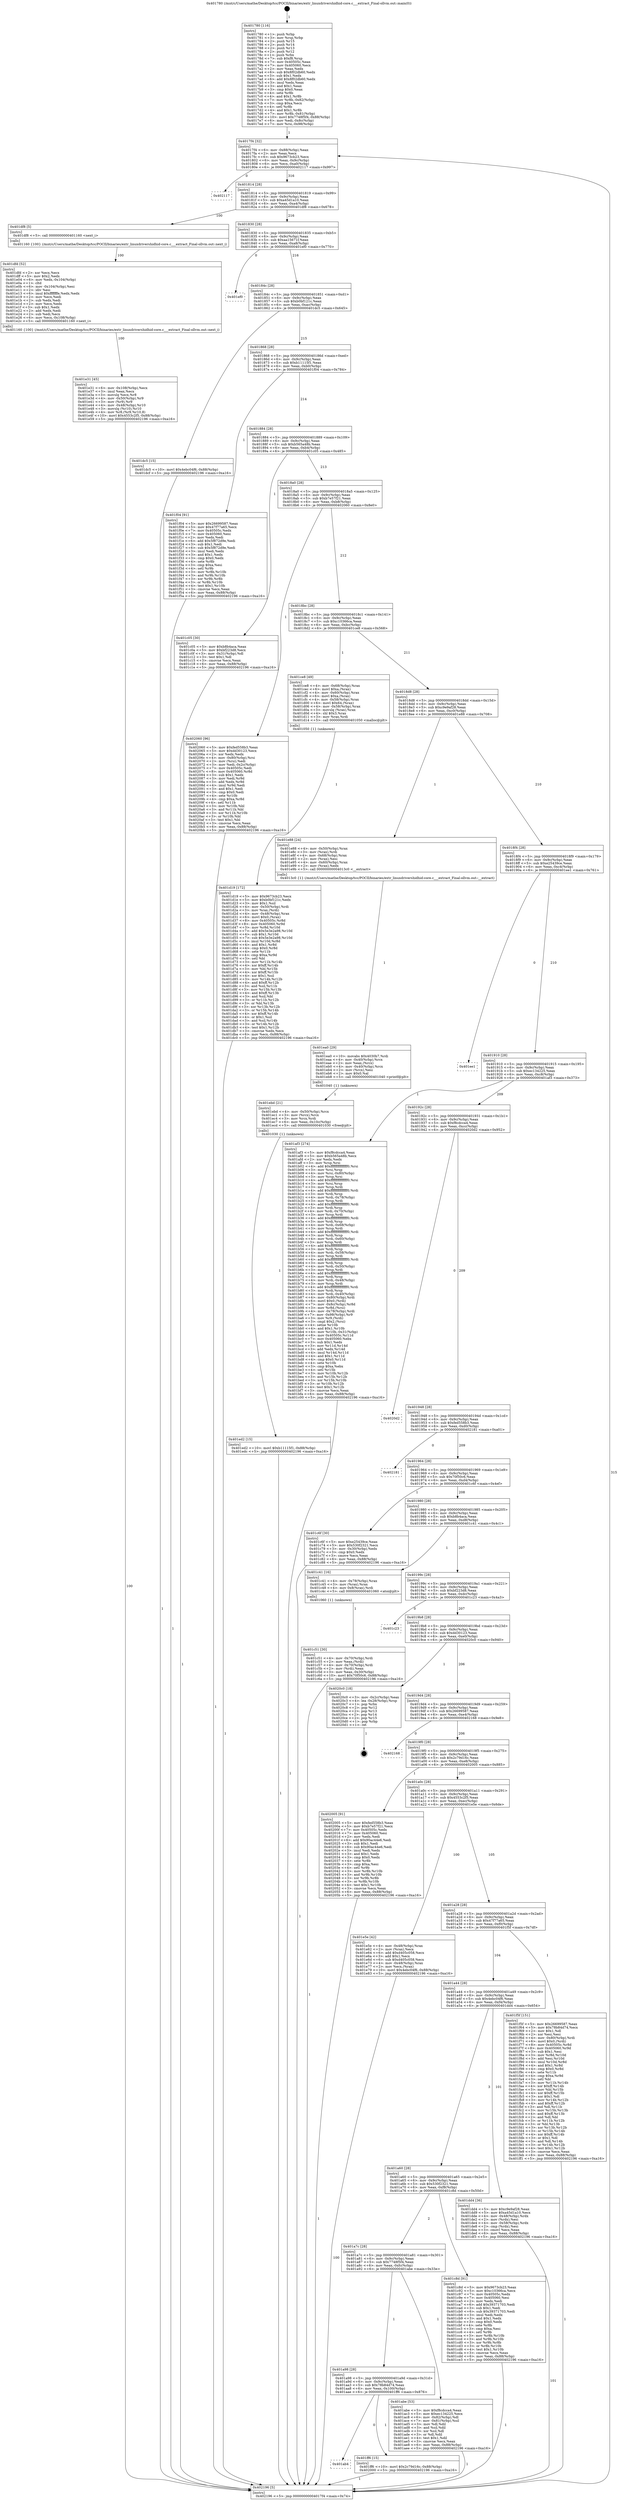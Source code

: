 digraph "0x401780" {
  label = "0x401780 (/mnt/c/Users/mathe/Desktop/tcc/POCII/binaries/extr_linuxdrivershidhid-core.c___extract_Final-ollvm.out::main(0))"
  labelloc = "t"
  node[shape=record]

  Entry [label="",width=0.3,height=0.3,shape=circle,fillcolor=black,style=filled]
  "0x4017f4" [label="{
     0x4017f4 [32]\l
     | [instrs]\l
     &nbsp;&nbsp;0x4017f4 \<+6\>: mov -0x88(%rbp),%eax\l
     &nbsp;&nbsp;0x4017fa \<+2\>: mov %eax,%ecx\l
     &nbsp;&nbsp;0x4017fc \<+6\>: sub $0x9673cb23,%ecx\l
     &nbsp;&nbsp;0x401802 \<+6\>: mov %eax,-0x9c(%rbp)\l
     &nbsp;&nbsp;0x401808 \<+6\>: mov %ecx,-0xa0(%rbp)\l
     &nbsp;&nbsp;0x40180e \<+6\>: je 0000000000402117 \<main+0x997\>\l
  }"]
  "0x402117" [label="{
     0x402117\l
  }", style=dashed]
  "0x401814" [label="{
     0x401814 [28]\l
     | [instrs]\l
     &nbsp;&nbsp;0x401814 \<+5\>: jmp 0000000000401819 \<main+0x99\>\l
     &nbsp;&nbsp;0x401819 \<+6\>: mov -0x9c(%rbp),%eax\l
     &nbsp;&nbsp;0x40181f \<+5\>: sub $0xa45d1a10,%eax\l
     &nbsp;&nbsp;0x401824 \<+6\>: mov %eax,-0xa4(%rbp)\l
     &nbsp;&nbsp;0x40182a \<+6\>: je 0000000000401df8 \<main+0x678\>\l
  }"]
  Exit [label="",width=0.3,height=0.3,shape=circle,fillcolor=black,style=filled,peripheries=2]
  "0x401df8" [label="{
     0x401df8 [5]\l
     | [instrs]\l
     &nbsp;&nbsp;0x401df8 \<+5\>: call 0000000000401160 \<next_i\>\l
     | [calls]\l
     &nbsp;&nbsp;0x401160 \{100\} (/mnt/c/Users/mathe/Desktop/tcc/POCII/binaries/extr_linuxdrivershidhid-core.c___extract_Final-ollvm.out::next_i)\l
  }"]
  "0x401830" [label="{
     0x401830 [28]\l
     | [instrs]\l
     &nbsp;&nbsp;0x401830 \<+5\>: jmp 0000000000401835 \<main+0xb5\>\l
     &nbsp;&nbsp;0x401835 \<+6\>: mov -0x9c(%rbp),%eax\l
     &nbsp;&nbsp;0x40183b \<+5\>: sub $0xaa15671f,%eax\l
     &nbsp;&nbsp;0x401840 \<+6\>: mov %eax,-0xa8(%rbp)\l
     &nbsp;&nbsp;0x401846 \<+6\>: je 0000000000401ef0 \<main+0x770\>\l
  }"]
  "0x401ab4" [label="{
     0x401ab4\l
  }", style=dashed]
  "0x401ef0" [label="{
     0x401ef0\l
  }", style=dashed]
  "0x40184c" [label="{
     0x40184c [28]\l
     | [instrs]\l
     &nbsp;&nbsp;0x40184c \<+5\>: jmp 0000000000401851 \<main+0xd1\>\l
     &nbsp;&nbsp;0x401851 \<+6\>: mov -0x9c(%rbp),%eax\l
     &nbsp;&nbsp;0x401857 \<+5\>: sub $0xb0bf121c,%eax\l
     &nbsp;&nbsp;0x40185c \<+6\>: mov %eax,-0xac(%rbp)\l
     &nbsp;&nbsp;0x401862 \<+6\>: je 0000000000401dc5 \<main+0x645\>\l
  }"]
  "0x401ff6" [label="{
     0x401ff6 [15]\l
     | [instrs]\l
     &nbsp;&nbsp;0x401ff6 \<+10\>: movl $0x2c79d16c,-0x88(%rbp)\l
     &nbsp;&nbsp;0x402000 \<+5\>: jmp 0000000000402196 \<main+0xa16\>\l
  }"]
  "0x401dc5" [label="{
     0x401dc5 [15]\l
     | [instrs]\l
     &nbsp;&nbsp;0x401dc5 \<+10\>: movl $0x4ebc04f6,-0x88(%rbp)\l
     &nbsp;&nbsp;0x401dcf \<+5\>: jmp 0000000000402196 \<main+0xa16\>\l
  }"]
  "0x401868" [label="{
     0x401868 [28]\l
     | [instrs]\l
     &nbsp;&nbsp;0x401868 \<+5\>: jmp 000000000040186d \<main+0xed\>\l
     &nbsp;&nbsp;0x40186d \<+6\>: mov -0x9c(%rbp),%eax\l
     &nbsp;&nbsp;0x401873 \<+5\>: sub $0xb11115f1,%eax\l
     &nbsp;&nbsp;0x401878 \<+6\>: mov %eax,-0xb0(%rbp)\l
     &nbsp;&nbsp;0x40187e \<+6\>: je 0000000000401f04 \<main+0x784\>\l
  }"]
  "0x401ed2" [label="{
     0x401ed2 [15]\l
     | [instrs]\l
     &nbsp;&nbsp;0x401ed2 \<+10\>: movl $0xb11115f1,-0x88(%rbp)\l
     &nbsp;&nbsp;0x401edc \<+5\>: jmp 0000000000402196 \<main+0xa16\>\l
  }"]
  "0x401f04" [label="{
     0x401f04 [91]\l
     | [instrs]\l
     &nbsp;&nbsp;0x401f04 \<+5\>: mov $0x26699587,%eax\l
     &nbsp;&nbsp;0x401f09 \<+5\>: mov $0x47f77a65,%ecx\l
     &nbsp;&nbsp;0x401f0e \<+7\>: mov 0x40505c,%edx\l
     &nbsp;&nbsp;0x401f15 \<+7\>: mov 0x405060,%esi\l
     &nbsp;&nbsp;0x401f1c \<+2\>: mov %edx,%edi\l
     &nbsp;&nbsp;0x401f1e \<+6\>: add $0x5f872d9e,%edi\l
     &nbsp;&nbsp;0x401f24 \<+3\>: sub $0x1,%edi\l
     &nbsp;&nbsp;0x401f27 \<+6\>: sub $0x5f872d9e,%edi\l
     &nbsp;&nbsp;0x401f2d \<+3\>: imul %edi,%edx\l
     &nbsp;&nbsp;0x401f30 \<+3\>: and $0x1,%edx\l
     &nbsp;&nbsp;0x401f33 \<+3\>: cmp $0x0,%edx\l
     &nbsp;&nbsp;0x401f36 \<+4\>: sete %r8b\l
     &nbsp;&nbsp;0x401f3a \<+3\>: cmp $0xa,%esi\l
     &nbsp;&nbsp;0x401f3d \<+4\>: setl %r9b\l
     &nbsp;&nbsp;0x401f41 \<+3\>: mov %r8b,%r10b\l
     &nbsp;&nbsp;0x401f44 \<+3\>: and %r9b,%r10b\l
     &nbsp;&nbsp;0x401f47 \<+3\>: xor %r9b,%r8b\l
     &nbsp;&nbsp;0x401f4a \<+3\>: or %r8b,%r10b\l
     &nbsp;&nbsp;0x401f4d \<+4\>: test $0x1,%r10b\l
     &nbsp;&nbsp;0x401f51 \<+3\>: cmovne %ecx,%eax\l
     &nbsp;&nbsp;0x401f54 \<+6\>: mov %eax,-0x88(%rbp)\l
     &nbsp;&nbsp;0x401f5a \<+5\>: jmp 0000000000402196 \<main+0xa16\>\l
  }"]
  "0x401884" [label="{
     0x401884 [28]\l
     | [instrs]\l
     &nbsp;&nbsp;0x401884 \<+5\>: jmp 0000000000401889 \<main+0x109\>\l
     &nbsp;&nbsp;0x401889 \<+6\>: mov -0x9c(%rbp),%eax\l
     &nbsp;&nbsp;0x40188f \<+5\>: sub $0xb565a48b,%eax\l
     &nbsp;&nbsp;0x401894 \<+6\>: mov %eax,-0xb4(%rbp)\l
     &nbsp;&nbsp;0x40189a \<+6\>: je 0000000000401c05 \<main+0x485\>\l
  }"]
  "0x401ebd" [label="{
     0x401ebd [21]\l
     | [instrs]\l
     &nbsp;&nbsp;0x401ebd \<+4\>: mov -0x50(%rbp),%rcx\l
     &nbsp;&nbsp;0x401ec1 \<+3\>: mov (%rcx),%rcx\l
     &nbsp;&nbsp;0x401ec4 \<+3\>: mov %rcx,%rdi\l
     &nbsp;&nbsp;0x401ec7 \<+6\>: mov %eax,-0x10c(%rbp)\l
     &nbsp;&nbsp;0x401ecd \<+5\>: call 0000000000401030 \<free@plt\>\l
     | [calls]\l
     &nbsp;&nbsp;0x401030 \{1\} (unknown)\l
  }"]
  "0x401c05" [label="{
     0x401c05 [30]\l
     | [instrs]\l
     &nbsp;&nbsp;0x401c05 \<+5\>: mov $0xb8b4aca,%eax\l
     &nbsp;&nbsp;0x401c0a \<+5\>: mov $0xbf223d8,%ecx\l
     &nbsp;&nbsp;0x401c0f \<+3\>: mov -0x31(%rbp),%dl\l
     &nbsp;&nbsp;0x401c12 \<+3\>: test $0x1,%dl\l
     &nbsp;&nbsp;0x401c15 \<+3\>: cmovne %ecx,%eax\l
     &nbsp;&nbsp;0x401c18 \<+6\>: mov %eax,-0x88(%rbp)\l
     &nbsp;&nbsp;0x401c1e \<+5\>: jmp 0000000000402196 \<main+0xa16\>\l
  }"]
  "0x4018a0" [label="{
     0x4018a0 [28]\l
     | [instrs]\l
     &nbsp;&nbsp;0x4018a0 \<+5\>: jmp 00000000004018a5 \<main+0x125\>\l
     &nbsp;&nbsp;0x4018a5 \<+6\>: mov -0x9c(%rbp),%eax\l
     &nbsp;&nbsp;0x4018ab \<+5\>: sub $0xb7e57f21,%eax\l
     &nbsp;&nbsp;0x4018b0 \<+6\>: mov %eax,-0xb8(%rbp)\l
     &nbsp;&nbsp;0x4018b6 \<+6\>: je 0000000000402060 \<main+0x8e0\>\l
  }"]
  "0x401ea0" [label="{
     0x401ea0 [29]\l
     | [instrs]\l
     &nbsp;&nbsp;0x401ea0 \<+10\>: movabs $0x4030b7,%rdi\l
     &nbsp;&nbsp;0x401eaa \<+4\>: mov -0x40(%rbp),%rcx\l
     &nbsp;&nbsp;0x401eae \<+2\>: mov %eax,(%rcx)\l
     &nbsp;&nbsp;0x401eb0 \<+4\>: mov -0x40(%rbp),%rcx\l
     &nbsp;&nbsp;0x401eb4 \<+2\>: mov (%rcx),%esi\l
     &nbsp;&nbsp;0x401eb6 \<+2\>: mov $0x0,%al\l
     &nbsp;&nbsp;0x401eb8 \<+5\>: call 0000000000401040 \<printf@plt\>\l
     | [calls]\l
     &nbsp;&nbsp;0x401040 \{1\} (unknown)\l
  }"]
  "0x402060" [label="{
     0x402060 [96]\l
     | [instrs]\l
     &nbsp;&nbsp;0x402060 \<+5\>: mov $0xfed558b3,%eax\l
     &nbsp;&nbsp;0x402065 \<+5\>: mov $0xdd30123,%ecx\l
     &nbsp;&nbsp;0x40206a \<+2\>: xor %edx,%edx\l
     &nbsp;&nbsp;0x40206c \<+4\>: mov -0x80(%rbp),%rsi\l
     &nbsp;&nbsp;0x402070 \<+2\>: mov (%rsi),%edi\l
     &nbsp;&nbsp;0x402072 \<+3\>: mov %edi,-0x2c(%rbp)\l
     &nbsp;&nbsp;0x402075 \<+7\>: mov 0x40505c,%edi\l
     &nbsp;&nbsp;0x40207c \<+8\>: mov 0x405060,%r8d\l
     &nbsp;&nbsp;0x402084 \<+3\>: sub $0x1,%edx\l
     &nbsp;&nbsp;0x402087 \<+3\>: mov %edi,%r9d\l
     &nbsp;&nbsp;0x40208a \<+3\>: add %edx,%r9d\l
     &nbsp;&nbsp;0x40208d \<+4\>: imul %r9d,%edi\l
     &nbsp;&nbsp;0x402091 \<+3\>: and $0x1,%edi\l
     &nbsp;&nbsp;0x402094 \<+3\>: cmp $0x0,%edi\l
     &nbsp;&nbsp;0x402097 \<+4\>: sete %r10b\l
     &nbsp;&nbsp;0x40209b \<+4\>: cmp $0xa,%r8d\l
     &nbsp;&nbsp;0x40209f \<+4\>: setl %r11b\l
     &nbsp;&nbsp;0x4020a3 \<+3\>: mov %r10b,%bl\l
     &nbsp;&nbsp;0x4020a6 \<+3\>: and %r11b,%bl\l
     &nbsp;&nbsp;0x4020a9 \<+3\>: xor %r11b,%r10b\l
     &nbsp;&nbsp;0x4020ac \<+3\>: or %r10b,%bl\l
     &nbsp;&nbsp;0x4020af \<+3\>: test $0x1,%bl\l
     &nbsp;&nbsp;0x4020b2 \<+3\>: cmovne %ecx,%eax\l
     &nbsp;&nbsp;0x4020b5 \<+6\>: mov %eax,-0x88(%rbp)\l
     &nbsp;&nbsp;0x4020bb \<+5\>: jmp 0000000000402196 \<main+0xa16\>\l
  }"]
  "0x4018bc" [label="{
     0x4018bc [28]\l
     | [instrs]\l
     &nbsp;&nbsp;0x4018bc \<+5\>: jmp 00000000004018c1 \<main+0x141\>\l
     &nbsp;&nbsp;0x4018c1 \<+6\>: mov -0x9c(%rbp),%eax\l
     &nbsp;&nbsp;0x4018c7 \<+5\>: sub $0xc10366ca,%eax\l
     &nbsp;&nbsp;0x4018cc \<+6\>: mov %eax,-0xbc(%rbp)\l
     &nbsp;&nbsp;0x4018d2 \<+6\>: je 0000000000401ce8 \<main+0x568\>\l
  }"]
  "0x401e31" [label="{
     0x401e31 [45]\l
     | [instrs]\l
     &nbsp;&nbsp;0x401e31 \<+6\>: mov -0x108(%rbp),%ecx\l
     &nbsp;&nbsp;0x401e37 \<+3\>: imul %eax,%ecx\l
     &nbsp;&nbsp;0x401e3a \<+3\>: movslq %ecx,%r8\l
     &nbsp;&nbsp;0x401e3d \<+4\>: mov -0x50(%rbp),%r9\l
     &nbsp;&nbsp;0x401e41 \<+3\>: mov (%r9),%r9\l
     &nbsp;&nbsp;0x401e44 \<+4\>: mov -0x48(%rbp),%r10\l
     &nbsp;&nbsp;0x401e48 \<+3\>: movslq (%r10),%r10\l
     &nbsp;&nbsp;0x401e4b \<+4\>: mov %r8,(%r9,%r10,8)\l
     &nbsp;&nbsp;0x401e4f \<+10\>: movl $0x4553c2f5,-0x88(%rbp)\l
     &nbsp;&nbsp;0x401e59 \<+5\>: jmp 0000000000402196 \<main+0xa16\>\l
  }"]
  "0x401ce8" [label="{
     0x401ce8 [49]\l
     | [instrs]\l
     &nbsp;&nbsp;0x401ce8 \<+4\>: mov -0x68(%rbp),%rax\l
     &nbsp;&nbsp;0x401cec \<+6\>: movl $0xa,(%rax)\l
     &nbsp;&nbsp;0x401cf2 \<+4\>: mov -0x60(%rbp),%rax\l
     &nbsp;&nbsp;0x401cf6 \<+6\>: movl $0xa,(%rax)\l
     &nbsp;&nbsp;0x401cfc \<+4\>: mov -0x58(%rbp),%rax\l
     &nbsp;&nbsp;0x401d00 \<+6\>: movl $0x64,(%rax)\l
     &nbsp;&nbsp;0x401d06 \<+4\>: mov -0x58(%rbp),%rax\l
     &nbsp;&nbsp;0x401d0a \<+3\>: movslq (%rax),%rax\l
     &nbsp;&nbsp;0x401d0d \<+4\>: shl $0x3,%rax\l
     &nbsp;&nbsp;0x401d11 \<+3\>: mov %rax,%rdi\l
     &nbsp;&nbsp;0x401d14 \<+5\>: call 0000000000401050 \<malloc@plt\>\l
     | [calls]\l
     &nbsp;&nbsp;0x401050 \{1\} (unknown)\l
  }"]
  "0x4018d8" [label="{
     0x4018d8 [28]\l
     | [instrs]\l
     &nbsp;&nbsp;0x4018d8 \<+5\>: jmp 00000000004018dd \<main+0x15d\>\l
     &nbsp;&nbsp;0x4018dd \<+6\>: mov -0x9c(%rbp),%eax\l
     &nbsp;&nbsp;0x4018e3 \<+5\>: sub $0xc9e9af28,%eax\l
     &nbsp;&nbsp;0x4018e8 \<+6\>: mov %eax,-0xc0(%rbp)\l
     &nbsp;&nbsp;0x4018ee \<+6\>: je 0000000000401e88 \<main+0x708\>\l
  }"]
  "0x401dfd" [label="{
     0x401dfd [52]\l
     | [instrs]\l
     &nbsp;&nbsp;0x401dfd \<+2\>: xor %ecx,%ecx\l
     &nbsp;&nbsp;0x401dff \<+5\>: mov $0x2,%edx\l
     &nbsp;&nbsp;0x401e04 \<+6\>: mov %edx,-0x104(%rbp)\l
     &nbsp;&nbsp;0x401e0a \<+1\>: cltd\l
     &nbsp;&nbsp;0x401e0b \<+6\>: mov -0x104(%rbp),%esi\l
     &nbsp;&nbsp;0x401e11 \<+2\>: idiv %esi\l
     &nbsp;&nbsp;0x401e13 \<+6\>: imul $0xfffffffe,%edx,%edx\l
     &nbsp;&nbsp;0x401e19 \<+2\>: mov %ecx,%edi\l
     &nbsp;&nbsp;0x401e1b \<+2\>: sub %edx,%edi\l
     &nbsp;&nbsp;0x401e1d \<+2\>: mov %ecx,%edx\l
     &nbsp;&nbsp;0x401e1f \<+3\>: sub $0x1,%edx\l
     &nbsp;&nbsp;0x401e22 \<+2\>: add %edx,%edi\l
     &nbsp;&nbsp;0x401e24 \<+2\>: sub %edi,%ecx\l
     &nbsp;&nbsp;0x401e26 \<+6\>: mov %ecx,-0x108(%rbp)\l
     &nbsp;&nbsp;0x401e2c \<+5\>: call 0000000000401160 \<next_i\>\l
     | [calls]\l
     &nbsp;&nbsp;0x401160 \{100\} (/mnt/c/Users/mathe/Desktop/tcc/POCII/binaries/extr_linuxdrivershidhid-core.c___extract_Final-ollvm.out::next_i)\l
  }"]
  "0x401e88" [label="{
     0x401e88 [24]\l
     | [instrs]\l
     &nbsp;&nbsp;0x401e88 \<+4\>: mov -0x50(%rbp),%rax\l
     &nbsp;&nbsp;0x401e8c \<+3\>: mov (%rax),%rdi\l
     &nbsp;&nbsp;0x401e8f \<+4\>: mov -0x68(%rbp),%rax\l
     &nbsp;&nbsp;0x401e93 \<+2\>: mov (%rax),%esi\l
     &nbsp;&nbsp;0x401e95 \<+4\>: mov -0x60(%rbp),%rax\l
     &nbsp;&nbsp;0x401e99 \<+2\>: mov (%rax),%edx\l
     &nbsp;&nbsp;0x401e9b \<+5\>: call 00000000004013c0 \<__extract\>\l
     | [calls]\l
     &nbsp;&nbsp;0x4013c0 \{1\} (/mnt/c/Users/mathe/Desktop/tcc/POCII/binaries/extr_linuxdrivershidhid-core.c___extract_Final-ollvm.out::__extract)\l
  }"]
  "0x4018f4" [label="{
     0x4018f4 [28]\l
     | [instrs]\l
     &nbsp;&nbsp;0x4018f4 \<+5\>: jmp 00000000004018f9 \<main+0x179\>\l
     &nbsp;&nbsp;0x4018f9 \<+6\>: mov -0x9c(%rbp),%eax\l
     &nbsp;&nbsp;0x4018ff \<+5\>: sub $0xe25439ce,%eax\l
     &nbsp;&nbsp;0x401904 \<+6\>: mov %eax,-0xc4(%rbp)\l
     &nbsp;&nbsp;0x40190a \<+6\>: je 0000000000401ee1 \<main+0x761\>\l
  }"]
  "0x401d19" [label="{
     0x401d19 [172]\l
     | [instrs]\l
     &nbsp;&nbsp;0x401d19 \<+5\>: mov $0x9673cb23,%ecx\l
     &nbsp;&nbsp;0x401d1e \<+5\>: mov $0xb0bf121c,%edx\l
     &nbsp;&nbsp;0x401d23 \<+3\>: mov $0x1,%sil\l
     &nbsp;&nbsp;0x401d26 \<+4\>: mov -0x50(%rbp),%rdi\l
     &nbsp;&nbsp;0x401d2a \<+3\>: mov %rax,(%rdi)\l
     &nbsp;&nbsp;0x401d2d \<+4\>: mov -0x48(%rbp),%rax\l
     &nbsp;&nbsp;0x401d31 \<+6\>: movl $0x0,(%rax)\l
     &nbsp;&nbsp;0x401d37 \<+8\>: mov 0x40505c,%r8d\l
     &nbsp;&nbsp;0x401d3f \<+8\>: mov 0x405060,%r9d\l
     &nbsp;&nbsp;0x401d47 \<+3\>: mov %r8d,%r10d\l
     &nbsp;&nbsp;0x401d4a \<+7\>: add $0x5e3e2a98,%r10d\l
     &nbsp;&nbsp;0x401d51 \<+4\>: sub $0x1,%r10d\l
     &nbsp;&nbsp;0x401d55 \<+7\>: sub $0x5e3e2a98,%r10d\l
     &nbsp;&nbsp;0x401d5c \<+4\>: imul %r10d,%r8d\l
     &nbsp;&nbsp;0x401d60 \<+4\>: and $0x1,%r8d\l
     &nbsp;&nbsp;0x401d64 \<+4\>: cmp $0x0,%r8d\l
     &nbsp;&nbsp;0x401d68 \<+4\>: sete %r11b\l
     &nbsp;&nbsp;0x401d6c \<+4\>: cmp $0xa,%r9d\l
     &nbsp;&nbsp;0x401d70 \<+3\>: setl %bl\l
     &nbsp;&nbsp;0x401d73 \<+3\>: mov %r11b,%r14b\l
     &nbsp;&nbsp;0x401d76 \<+4\>: xor $0xff,%r14b\l
     &nbsp;&nbsp;0x401d7a \<+3\>: mov %bl,%r15b\l
     &nbsp;&nbsp;0x401d7d \<+4\>: xor $0xff,%r15b\l
     &nbsp;&nbsp;0x401d81 \<+4\>: xor $0x1,%sil\l
     &nbsp;&nbsp;0x401d85 \<+3\>: mov %r14b,%r12b\l
     &nbsp;&nbsp;0x401d88 \<+4\>: and $0xff,%r12b\l
     &nbsp;&nbsp;0x401d8c \<+3\>: and %sil,%r11b\l
     &nbsp;&nbsp;0x401d8f \<+3\>: mov %r15b,%r13b\l
     &nbsp;&nbsp;0x401d92 \<+4\>: and $0xff,%r13b\l
     &nbsp;&nbsp;0x401d96 \<+3\>: and %sil,%bl\l
     &nbsp;&nbsp;0x401d99 \<+3\>: or %r11b,%r12b\l
     &nbsp;&nbsp;0x401d9c \<+3\>: or %bl,%r13b\l
     &nbsp;&nbsp;0x401d9f \<+3\>: xor %r13b,%r12b\l
     &nbsp;&nbsp;0x401da2 \<+3\>: or %r15b,%r14b\l
     &nbsp;&nbsp;0x401da5 \<+4\>: xor $0xff,%r14b\l
     &nbsp;&nbsp;0x401da9 \<+4\>: or $0x1,%sil\l
     &nbsp;&nbsp;0x401dad \<+3\>: and %sil,%r14b\l
     &nbsp;&nbsp;0x401db0 \<+3\>: or %r14b,%r12b\l
     &nbsp;&nbsp;0x401db3 \<+4\>: test $0x1,%r12b\l
     &nbsp;&nbsp;0x401db7 \<+3\>: cmovne %edx,%ecx\l
     &nbsp;&nbsp;0x401dba \<+6\>: mov %ecx,-0x88(%rbp)\l
     &nbsp;&nbsp;0x401dc0 \<+5\>: jmp 0000000000402196 \<main+0xa16\>\l
  }"]
  "0x401ee1" [label="{
     0x401ee1\l
  }", style=dashed]
  "0x401910" [label="{
     0x401910 [28]\l
     | [instrs]\l
     &nbsp;&nbsp;0x401910 \<+5\>: jmp 0000000000401915 \<main+0x195\>\l
     &nbsp;&nbsp;0x401915 \<+6\>: mov -0x9c(%rbp),%eax\l
     &nbsp;&nbsp;0x40191b \<+5\>: sub $0xec134225,%eax\l
     &nbsp;&nbsp;0x401920 \<+6\>: mov %eax,-0xc8(%rbp)\l
     &nbsp;&nbsp;0x401926 \<+6\>: je 0000000000401af3 \<main+0x373\>\l
  }"]
  "0x401c51" [label="{
     0x401c51 [30]\l
     | [instrs]\l
     &nbsp;&nbsp;0x401c51 \<+4\>: mov -0x70(%rbp),%rdi\l
     &nbsp;&nbsp;0x401c55 \<+2\>: mov %eax,(%rdi)\l
     &nbsp;&nbsp;0x401c57 \<+4\>: mov -0x70(%rbp),%rdi\l
     &nbsp;&nbsp;0x401c5b \<+2\>: mov (%rdi),%eax\l
     &nbsp;&nbsp;0x401c5d \<+3\>: mov %eax,-0x30(%rbp)\l
     &nbsp;&nbsp;0x401c60 \<+10\>: movl $0x70f50c6,-0x88(%rbp)\l
     &nbsp;&nbsp;0x401c6a \<+5\>: jmp 0000000000402196 \<main+0xa16\>\l
  }"]
  "0x401af3" [label="{
     0x401af3 [274]\l
     | [instrs]\l
     &nbsp;&nbsp;0x401af3 \<+5\>: mov $0xf8cdcca4,%eax\l
     &nbsp;&nbsp;0x401af8 \<+5\>: mov $0xb565a48b,%ecx\l
     &nbsp;&nbsp;0x401afd \<+2\>: xor %edx,%edx\l
     &nbsp;&nbsp;0x401aff \<+3\>: mov %rsp,%rsi\l
     &nbsp;&nbsp;0x401b02 \<+4\>: add $0xfffffffffffffff0,%rsi\l
     &nbsp;&nbsp;0x401b06 \<+3\>: mov %rsi,%rsp\l
     &nbsp;&nbsp;0x401b09 \<+4\>: mov %rsi,-0x80(%rbp)\l
     &nbsp;&nbsp;0x401b0d \<+3\>: mov %rsp,%rsi\l
     &nbsp;&nbsp;0x401b10 \<+4\>: add $0xfffffffffffffff0,%rsi\l
     &nbsp;&nbsp;0x401b14 \<+3\>: mov %rsi,%rsp\l
     &nbsp;&nbsp;0x401b17 \<+3\>: mov %rsp,%rdi\l
     &nbsp;&nbsp;0x401b1a \<+4\>: add $0xfffffffffffffff0,%rdi\l
     &nbsp;&nbsp;0x401b1e \<+3\>: mov %rdi,%rsp\l
     &nbsp;&nbsp;0x401b21 \<+4\>: mov %rdi,-0x78(%rbp)\l
     &nbsp;&nbsp;0x401b25 \<+3\>: mov %rsp,%rdi\l
     &nbsp;&nbsp;0x401b28 \<+4\>: add $0xfffffffffffffff0,%rdi\l
     &nbsp;&nbsp;0x401b2c \<+3\>: mov %rdi,%rsp\l
     &nbsp;&nbsp;0x401b2f \<+4\>: mov %rdi,-0x70(%rbp)\l
     &nbsp;&nbsp;0x401b33 \<+3\>: mov %rsp,%rdi\l
     &nbsp;&nbsp;0x401b36 \<+4\>: add $0xfffffffffffffff0,%rdi\l
     &nbsp;&nbsp;0x401b3a \<+3\>: mov %rdi,%rsp\l
     &nbsp;&nbsp;0x401b3d \<+4\>: mov %rdi,-0x68(%rbp)\l
     &nbsp;&nbsp;0x401b41 \<+3\>: mov %rsp,%rdi\l
     &nbsp;&nbsp;0x401b44 \<+4\>: add $0xfffffffffffffff0,%rdi\l
     &nbsp;&nbsp;0x401b48 \<+3\>: mov %rdi,%rsp\l
     &nbsp;&nbsp;0x401b4b \<+4\>: mov %rdi,-0x60(%rbp)\l
     &nbsp;&nbsp;0x401b4f \<+3\>: mov %rsp,%rdi\l
     &nbsp;&nbsp;0x401b52 \<+4\>: add $0xfffffffffffffff0,%rdi\l
     &nbsp;&nbsp;0x401b56 \<+3\>: mov %rdi,%rsp\l
     &nbsp;&nbsp;0x401b59 \<+4\>: mov %rdi,-0x58(%rbp)\l
     &nbsp;&nbsp;0x401b5d \<+3\>: mov %rsp,%rdi\l
     &nbsp;&nbsp;0x401b60 \<+4\>: add $0xfffffffffffffff0,%rdi\l
     &nbsp;&nbsp;0x401b64 \<+3\>: mov %rdi,%rsp\l
     &nbsp;&nbsp;0x401b67 \<+4\>: mov %rdi,-0x50(%rbp)\l
     &nbsp;&nbsp;0x401b6b \<+3\>: mov %rsp,%rdi\l
     &nbsp;&nbsp;0x401b6e \<+4\>: add $0xfffffffffffffff0,%rdi\l
     &nbsp;&nbsp;0x401b72 \<+3\>: mov %rdi,%rsp\l
     &nbsp;&nbsp;0x401b75 \<+4\>: mov %rdi,-0x48(%rbp)\l
     &nbsp;&nbsp;0x401b79 \<+3\>: mov %rsp,%rdi\l
     &nbsp;&nbsp;0x401b7c \<+4\>: add $0xfffffffffffffff0,%rdi\l
     &nbsp;&nbsp;0x401b80 \<+3\>: mov %rdi,%rsp\l
     &nbsp;&nbsp;0x401b83 \<+4\>: mov %rdi,-0x40(%rbp)\l
     &nbsp;&nbsp;0x401b87 \<+4\>: mov -0x80(%rbp),%rdi\l
     &nbsp;&nbsp;0x401b8b \<+6\>: movl $0x0,(%rdi)\l
     &nbsp;&nbsp;0x401b91 \<+7\>: mov -0x8c(%rbp),%r8d\l
     &nbsp;&nbsp;0x401b98 \<+3\>: mov %r8d,(%rsi)\l
     &nbsp;&nbsp;0x401b9b \<+4\>: mov -0x78(%rbp),%rdi\l
     &nbsp;&nbsp;0x401b9f \<+7\>: mov -0x98(%rbp),%r9\l
     &nbsp;&nbsp;0x401ba6 \<+3\>: mov %r9,(%rdi)\l
     &nbsp;&nbsp;0x401ba9 \<+3\>: cmpl $0x2,(%rsi)\l
     &nbsp;&nbsp;0x401bac \<+4\>: setne %r10b\l
     &nbsp;&nbsp;0x401bb0 \<+4\>: and $0x1,%r10b\l
     &nbsp;&nbsp;0x401bb4 \<+4\>: mov %r10b,-0x31(%rbp)\l
     &nbsp;&nbsp;0x401bb8 \<+8\>: mov 0x40505c,%r11d\l
     &nbsp;&nbsp;0x401bc0 \<+7\>: mov 0x405060,%ebx\l
     &nbsp;&nbsp;0x401bc7 \<+3\>: sub $0x1,%edx\l
     &nbsp;&nbsp;0x401bca \<+3\>: mov %r11d,%r14d\l
     &nbsp;&nbsp;0x401bcd \<+3\>: add %edx,%r14d\l
     &nbsp;&nbsp;0x401bd0 \<+4\>: imul %r14d,%r11d\l
     &nbsp;&nbsp;0x401bd4 \<+4\>: and $0x1,%r11d\l
     &nbsp;&nbsp;0x401bd8 \<+4\>: cmp $0x0,%r11d\l
     &nbsp;&nbsp;0x401bdc \<+4\>: sete %r10b\l
     &nbsp;&nbsp;0x401be0 \<+3\>: cmp $0xa,%ebx\l
     &nbsp;&nbsp;0x401be3 \<+4\>: setl %r15b\l
     &nbsp;&nbsp;0x401be7 \<+3\>: mov %r10b,%r12b\l
     &nbsp;&nbsp;0x401bea \<+3\>: and %r15b,%r12b\l
     &nbsp;&nbsp;0x401bed \<+3\>: xor %r15b,%r10b\l
     &nbsp;&nbsp;0x401bf0 \<+3\>: or %r10b,%r12b\l
     &nbsp;&nbsp;0x401bf3 \<+4\>: test $0x1,%r12b\l
     &nbsp;&nbsp;0x401bf7 \<+3\>: cmovne %ecx,%eax\l
     &nbsp;&nbsp;0x401bfa \<+6\>: mov %eax,-0x88(%rbp)\l
     &nbsp;&nbsp;0x401c00 \<+5\>: jmp 0000000000402196 \<main+0xa16\>\l
  }"]
  "0x40192c" [label="{
     0x40192c [28]\l
     | [instrs]\l
     &nbsp;&nbsp;0x40192c \<+5\>: jmp 0000000000401931 \<main+0x1b1\>\l
     &nbsp;&nbsp;0x401931 \<+6\>: mov -0x9c(%rbp),%eax\l
     &nbsp;&nbsp;0x401937 \<+5\>: sub $0xf8cdcca4,%eax\l
     &nbsp;&nbsp;0x40193c \<+6\>: mov %eax,-0xcc(%rbp)\l
     &nbsp;&nbsp;0x401942 \<+6\>: je 00000000004020d2 \<main+0x952\>\l
  }"]
  "0x401780" [label="{
     0x401780 [116]\l
     | [instrs]\l
     &nbsp;&nbsp;0x401780 \<+1\>: push %rbp\l
     &nbsp;&nbsp;0x401781 \<+3\>: mov %rsp,%rbp\l
     &nbsp;&nbsp;0x401784 \<+2\>: push %r15\l
     &nbsp;&nbsp;0x401786 \<+2\>: push %r14\l
     &nbsp;&nbsp;0x401788 \<+2\>: push %r13\l
     &nbsp;&nbsp;0x40178a \<+2\>: push %r12\l
     &nbsp;&nbsp;0x40178c \<+1\>: push %rbx\l
     &nbsp;&nbsp;0x40178d \<+7\>: sub $0xf8,%rsp\l
     &nbsp;&nbsp;0x401794 \<+7\>: mov 0x40505c,%eax\l
     &nbsp;&nbsp;0x40179b \<+7\>: mov 0x405060,%ecx\l
     &nbsp;&nbsp;0x4017a2 \<+2\>: mov %eax,%edx\l
     &nbsp;&nbsp;0x4017a4 \<+6\>: sub $0x8f02db60,%edx\l
     &nbsp;&nbsp;0x4017aa \<+3\>: sub $0x1,%edx\l
     &nbsp;&nbsp;0x4017ad \<+6\>: add $0x8f02db60,%edx\l
     &nbsp;&nbsp;0x4017b3 \<+3\>: imul %edx,%eax\l
     &nbsp;&nbsp;0x4017b6 \<+3\>: and $0x1,%eax\l
     &nbsp;&nbsp;0x4017b9 \<+3\>: cmp $0x0,%eax\l
     &nbsp;&nbsp;0x4017bc \<+4\>: sete %r8b\l
     &nbsp;&nbsp;0x4017c0 \<+4\>: and $0x1,%r8b\l
     &nbsp;&nbsp;0x4017c4 \<+7\>: mov %r8b,-0x82(%rbp)\l
     &nbsp;&nbsp;0x4017cb \<+3\>: cmp $0xa,%ecx\l
     &nbsp;&nbsp;0x4017ce \<+4\>: setl %r8b\l
     &nbsp;&nbsp;0x4017d2 \<+4\>: and $0x1,%r8b\l
     &nbsp;&nbsp;0x4017d6 \<+7\>: mov %r8b,-0x81(%rbp)\l
     &nbsp;&nbsp;0x4017dd \<+10\>: movl $0x7748f5f4,-0x88(%rbp)\l
     &nbsp;&nbsp;0x4017e7 \<+6\>: mov %edi,-0x8c(%rbp)\l
     &nbsp;&nbsp;0x4017ed \<+7\>: mov %rsi,-0x98(%rbp)\l
  }"]
  "0x4020d2" [label="{
     0x4020d2\l
  }", style=dashed]
  "0x401948" [label="{
     0x401948 [28]\l
     | [instrs]\l
     &nbsp;&nbsp;0x401948 \<+5\>: jmp 000000000040194d \<main+0x1cd\>\l
     &nbsp;&nbsp;0x40194d \<+6\>: mov -0x9c(%rbp),%eax\l
     &nbsp;&nbsp;0x401953 \<+5\>: sub $0xfed558b3,%eax\l
     &nbsp;&nbsp;0x401958 \<+6\>: mov %eax,-0xd0(%rbp)\l
     &nbsp;&nbsp;0x40195e \<+6\>: je 0000000000402181 \<main+0xa01\>\l
  }"]
  "0x402196" [label="{
     0x402196 [5]\l
     | [instrs]\l
     &nbsp;&nbsp;0x402196 \<+5\>: jmp 00000000004017f4 \<main+0x74\>\l
  }"]
  "0x402181" [label="{
     0x402181\l
  }", style=dashed]
  "0x401964" [label="{
     0x401964 [28]\l
     | [instrs]\l
     &nbsp;&nbsp;0x401964 \<+5\>: jmp 0000000000401969 \<main+0x1e9\>\l
     &nbsp;&nbsp;0x401969 \<+6\>: mov -0x9c(%rbp),%eax\l
     &nbsp;&nbsp;0x40196f \<+5\>: sub $0x70f50c6,%eax\l
     &nbsp;&nbsp;0x401974 \<+6\>: mov %eax,-0xd4(%rbp)\l
     &nbsp;&nbsp;0x40197a \<+6\>: je 0000000000401c6f \<main+0x4ef\>\l
  }"]
  "0x401a98" [label="{
     0x401a98 [28]\l
     | [instrs]\l
     &nbsp;&nbsp;0x401a98 \<+5\>: jmp 0000000000401a9d \<main+0x31d\>\l
     &nbsp;&nbsp;0x401a9d \<+6\>: mov -0x9c(%rbp),%eax\l
     &nbsp;&nbsp;0x401aa3 \<+5\>: sub $0x78b84d74,%eax\l
     &nbsp;&nbsp;0x401aa8 \<+6\>: mov %eax,-0x100(%rbp)\l
     &nbsp;&nbsp;0x401aae \<+6\>: je 0000000000401ff6 \<main+0x876\>\l
  }"]
  "0x401c6f" [label="{
     0x401c6f [30]\l
     | [instrs]\l
     &nbsp;&nbsp;0x401c6f \<+5\>: mov $0xe25439ce,%eax\l
     &nbsp;&nbsp;0x401c74 \<+5\>: mov $0x530f2321,%ecx\l
     &nbsp;&nbsp;0x401c79 \<+3\>: mov -0x30(%rbp),%edx\l
     &nbsp;&nbsp;0x401c7c \<+3\>: cmp $0x0,%edx\l
     &nbsp;&nbsp;0x401c7f \<+3\>: cmove %ecx,%eax\l
     &nbsp;&nbsp;0x401c82 \<+6\>: mov %eax,-0x88(%rbp)\l
     &nbsp;&nbsp;0x401c88 \<+5\>: jmp 0000000000402196 \<main+0xa16\>\l
  }"]
  "0x401980" [label="{
     0x401980 [28]\l
     | [instrs]\l
     &nbsp;&nbsp;0x401980 \<+5\>: jmp 0000000000401985 \<main+0x205\>\l
     &nbsp;&nbsp;0x401985 \<+6\>: mov -0x9c(%rbp),%eax\l
     &nbsp;&nbsp;0x40198b \<+5\>: sub $0xb8b4aca,%eax\l
     &nbsp;&nbsp;0x401990 \<+6\>: mov %eax,-0xd8(%rbp)\l
     &nbsp;&nbsp;0x401996 \<+6\>: je 0000000000401c41 \<main+0x4c1\>\l
  }"]
  "0x401abe" [label="{
     0x401abe [53]\l
     | [instrs]\l
     &nbsp;&nbsp;0x401abe \<+5\>: mov $0xf8cdcca4,%eax\l
     &nbsp;&nbsp;0x401ac3 \<+5\>: mov $0xec134225,%ecx\l
     &nbsp;&nbsp;0x401ac8 \<+6\>: mov -0x82(%rbp),%dl\l
     &nbsp;&nbsp;0x401ace \<+7\>: mov -0x81(%rbp),%sil\l
     &nbsp;&nbsp;0x401ad5 \<+3\>: mov %dl,%dil\l
     &nbsp;&nbsp;0x401ad8 \<+3\>: and %sil,%dil\l
     &nbsp;&nbsp;0x401adb \<+3\>: xor %sil,%dl\l
     &nbsp;&nbsp;0x401ade \<+3\>: or %dl,%dil\l
     &nbsp;&nbsp;0x401ae1 \<+4\>: test $0x1,%dil\l
     &nbsp;&nbsp;0x401ae5 \<+3\>: cmovne %ecx,%eax\l
     &nbsp;&nbsp;0x401ae8 \<+6\>: mov %eax,-0x88(%rbp)\l
     &nbsp;&nbsp;0x401aee \<+5\>: jmp 0000000000402196 \<main+0xa16\>\l
  }"]
  "0x401c41" [label="{
     0x401c41 [16]\l
     | [instrs]\l
     &nbsp;&nbsp;0x401c41 \<+4\>: mov -0x78(%rbp),%rax\l
     &nbsp;&nbsp;0x401c45 \<+3\>: mov (%rax),%rax\l
     &nbsp;&nbsp;0x401c48 \<+4\>: mov 0x8(%rax),%rdi\l
     &nbsp;&nbsp;0x401c4c \<+5\>: call 0000000000401060 \<atoi@plt\>\l
     | [calls]\l
     &nbsp;&nbsp;0x401060 \{1\} (unknown)\l
  }"]
  "0x40199c" [label="{
     0x40199c [28]\l
     | [instrs]\l
     &nbsp;&nbsp;0x40199c \<+5\>: jmp 00000000004019a1 \<main+0x221\>\l
     &nbsp;&nbsp;0x4019a1 \<+6\>: mov -0x9c(%rbp),%eax\l
     &nbsp;&nbsp;0x4019a7 \<+5\>: sub $0xbf223d8,%eax\l
     &nbsp;&nbsp;0x4019ac \<+6\>: mov %eax,-0xdc(%rbp)\l
     &nbsp;&nbsp;0x4019b2 \<+6\>: je 0000000000401c23 \<main+0x4a3\>\l
  }"]
  "0x401a7c" [label="{
     0x401a7c [28]\l
     | [instrs]\l
     &nbsp;&nbsp;0x401a7c \<+5\>: jmp 0000000000401a81 \<main+0x301\>\l
     &nbsp;&nbsp;0x401a81 \<+6\>: mov -0x9c(%rbp),%eax\l
     &nbsp;&nbsp;0x401a87 \<+5\>: sub $0x7748f5f4,%eax\l
     &nbsp;&nbsp;0x401a8c \<+6\>: mov %eax,-0xfc(%rbp)\l
     &nbsp;&nbsp;0x401a92 \<+6\>: je 0000000000401abe \<main+0x33e\>\l
  }"]
  "0x401c23" [label="{
     0x401c23\l
  }", style=dashed]
  "0x4019b8" [label="{
     0x4019b8 [28]\l
     | [instrs]\l
     &nbsp;&nbsp;0x4019b8 \<+5\>: jmp 00000000004019bd \<main+0x23d\>\l
     &nbsp;&nbsp;0x4019bd \<+6\>: mov -0x9c(%rbp),%eax\l
     &nbsp;&nbsp;0x4019c3 \<+5\>: sub $0xdd30123,%eax\l
     &nbsp;&nbsp;0x4019c8 \<+6\>: mov %eax,-0xe0(%rbp)\l
     &nbsp;&nbsp;0x4019ce \<+6\>: je 00000000004020c0 \<main+0x940\>\l
  }"]
  "0x401c8d" [label="{
     0x401c8d [91]\l
     | [instrs]\l
     &nbsp;&nbsp;0x401c8d \<+5\>: mov $0x9673cb23,%eax\l
     &nbsp;&nbsp;0x401c92 \<+5\>: mov $0xc10366ca,%ecx\l
     &nbsp;&nbsp;0x401c97 \<+7\>: mov 0x40505c,%edx\l
     &nbsp;&nbsp;0x401c9e \<+7\>: mov 0x405060,%esi\l
     &nbsp;&nbsp;0x401ca5 \<+2\>: mov %edx,%edi\l
     &nbsp;&nbsp;0x401ca7 \<+6\>: add $0x39371703,%edi\l
     &nbsp;&nbsp;0x401cad \<+3\>: sub $0x1,%edi\l
     &nbsp;&nbsp;0x401cb0 \<+6\>: sub $0x39371703,%edi\l
     &nbsp;&nbsp;0x401cb6 \<+3\>: imul %edi,%edx\l
     &nbsp;&nbsp;0x401cb9 \<+3\>: and $0x1,%edx\l
     &nbsp;&nbsp;0x401cbc \<+3\>: cmp $0x0,%edx\l
     &nbsp;&nbsp;0x401cbf \<+4\>: sete %r8b\l
     &nbsp;&nbsp;0x401cc3 \<+3\>: cmp $0xa,%esi\l
     &nbsp;&nbsp;0x401cc6 \<+4\>: setl %r9b\l
     &nbsp;&nbsp;0x401cca \<+3\>: mov %r8b,%r10b\l
     &nbsp;&nbsp;0x401ccd \<+3\>: and %r9b,%r10b\l
     &nbsp;&nbsp;0x401cd0 \<+3\>: xor %r9b,%r8b\l
     &nbsp;&nbsp;0x401cd3 \<+3\>: or %r8b,%r10b\l
     &nbsp;&nbsp;0x401cd6 \<+4\>: test $0x1,%r10b\l
     &nbsp;&nbsp;0x401cda \<+3\>: cmovne %ecx,%eax\l
     &nbsp;&nbsp;0x401cdd \<+6\>: mov %eax,-0x88(%rbp)\l
     &nbsp;&nbsp;0x401ce3 \<+5\>: jmp 0000000000402196 \<main+0xa16\>\l
  }"]
  "0x4020c0" [label="{
     0x4020c0 [18]\l
     | [instrs]\l
     &nbsp;&nbsp;0x4020c0 \<+3\>: mov -0x2c(%rbp),%eax\l
     &nbsp;&nbsp;0x4020c3 \<+4\>: lea -0x28(%rbp),%rsp\l
     &nbsp;&nbsp;0x4020c7 \<+1\>: pop %rbx\l
     &nbsp;&nbsp;0x4020c8 \<+2\>: pop %r12\l
     &nbsp;&nbsp;0x4020ca \<+2\>: pop %r13\l
     &nbsp;&nbsp;0x4020cc \<+2\>: pop %r14\l
     &nbsp;&nbsp;0x4020ce \<+2\>: pop %r15\l
     &nbsp;&nbsp;0x4020d0 \<+1\>: pop %rbp\l
     &nbsp;&nbsp;0x4020d1 \<+1\>: ret\l
  }"]
  "0x4019d4" [label="{
     0x4019d4 [28]\l
     | [instrs]\l
     &nbsp;&nbsp;0x4019d4 \<+5\>: jmp 00000000004019d9 \<main+0x259\>\l
     &nbsp;&nbsp;0x4019d9 \<+6\>: mov -0x9c(%rbp),%eax\l
     &nbsp;&nbsp;0x4019df \<+5\>: sub $0x26699587,%eax\l
     &nbsp;&nbsp;0x4019e4 \<+6\>: mov %eax,-0xe4(%rbp)\l
     &nbsp;&nbsp;0x4019ea \<+6\>: je 0000000000402168 \<main+0x9e8\>\l
  }"]
  "0x401a60" [label="{
     0x401a60 [28]\l
     | [instrs]\l
     &nbsp;&nbsp;0x401a60 \<+5\>: jmp 0000000000401a65 \<main+0x2e5\>\l
     &nbsp;&nbsp;0x401a65 \<+6\>: mov -0x9c(%rbp),%eax\l
     &nbsp;&nbsp;0x401a6b \<+5\>: sub $0x530f2321,%eax\l
     &nbsp;&nbsp;0x401a70 \<+6\>: mov %eax,-0xf8(%rbp)\l
     &nbsp;&nbsp;0x401a76 \<+6\>: je 0000000000401c8d \<main+0x50d\>\l
  }"]
  "0x402168" [label="{
     0x402168\l
  }", style=dashed]
  "0x4019f0" [label="{
     0x4019f0 [28]\l
     | [instrs]\l
     &nbsp;&nbsp;0x4019f0 \<+5\>: jmp 00000000004019f5 \<main+0x275\>\l
     &nbsp;&nbsp;0x4019f5 \<+6\>: mov -0x9c(%rbp),%eax\l
     &nbsp;&nbsp;0x4019fb \<+5\>: sub $0x2c79d16c,%eax\l
     &nbsp;&nbsp;0x401a00 \<+6\>: mov %eax,-0xe8(%rbp)\l
     &nbsp;&nbsp;0x401a06 \<+6\>: je 0000000000402005 \<main+0x885\>\l
  }"]
  "0x401dd4" [label="{
     0x401dd4 [36]\l
     | [instrs]\l
     &nbsp;&nbsp;0x401dd4 \<+5\>: mov $0xc9e9af28,%eax\l
     &nbsp;&nbsp;0x401dd9 \<+5\>: mov $0xa45d1a10,%ecx\l
     &nbsp;&nbsp;0x401dde \<+4\>: mov -0x48(%rbp),%rdx\l
     &nbsp;&nbsp;0x401de2 \<+2\>: mov (%rdx),%esi\l
     &nbsp;&nbsp;0x401de4 \<+4\>: mov -0x58(%rbp),%rdx\l
     &nbsp;&nbsp;0x401de8 \<+2\>: cmp (%rdx),%esi\l
     &nbsp;&nbsp;0x401dea \<+3\>: cmovl %ecx,%eax\l
     &nbsp;&nbsp;0x401ded \<+6\>: mov %eax,-0x88(%rbp)\l
     &nbsp;&nbsp;0x401df3 \<+5\>: jmp 0000000000402196 \<main+0xa16\>\l
  }"]
  "0x402005" [label="{
     0x402005 [91]\l
     | [instrs]\l
     &nbsp;&nbsp;0x402005 \<+5\>: mov $0xfed558b3,%eax\l
     &nbsp;&nbsp;0x40200a \<+5\>: mov $0xb7e57f21,%ecx\l
     &nbsp;&nbsp;0x40200f \<+7\>: mov 0x40505c,%edx\l
     &nbsp;&nbsp;0x402016 \<+7\>: mov 0x405060,%esi\l
     &nbsp;&nbsp;0x40201d \<+2\>: mov %edx,%edi\l
     &nbsp;&nbsp;0x40201f \<+6\>: add $0x90ac44e6,%edi\l
     &nbsp;&nbsp;0x402025 \<+3\>: sub $0x1,%edi\l
     &nbsp;&nbsp;0x402028 \<+6\>: sub $0x90ac44e6,%edi\l
     &nbsp;&nbsp;0x40202e \<+3\>: imul %edi,%edx\l
     &nbsp;&nbsp;0x402031 \<+3\>: and $0x1,%edx\l
     &nbsp;&nbsp;0x402034 \<+3\>: cmp $0x0,%edx\l
     &nbsp;&nbsp;0x402037 \<+4\>: sete %r8b\l
     &nbsp;&nbsp;0x40203b \<+3\>: cmp $0xa,%esi\l
     &nbsp;&nbsp;0x40203e \<+4\>: setl %r9b\l
     &nbsp;&nbsp;0x402042 \<+3\>: mov %r8b,%r10b\l
     &nbsp;&nbsp;0x402045 \<+3\>: and %r9b,%r10b\l
     &nbsp;&nbsp;0x402048 \<+3\>: xor %r9b,%r8b\l
     &nbsp;&nbsp;0x40204b \<+3\>: or %r8b,%r10b\l
     &nbsp;&nbsp;0x40204e \<+4\>: test $0x1,%r10b\l
     &nbsp;&nbsp;0x402052 \<+3\>: cmovne %ecx,%eax\l
     &nbsp;&nbsp;0x402055 \<+6\>: mov %eax,-0x88(%rbp)\l
     &nbsp;&nbsp;0x40205b \<+5\>: jmp 0000000000402196 \<main+0xa16\>\l
  }"]
  "0x401a0c" [label="{
     0x401a0c [28]\l
     | [instrs]\l
     &nbsp;&nbsp;0x401a0c \<+5\>: jmp 0000000000401a11 \<main+0x291\>\l
     &nbsp;&nbsp;0x401a11 \<+6\>: mov -0x9c(%rbp),%eax\l
     &nbsp;&nbsp;0x401a17 \<+5\>: sub $0x4553c2f5,%eax\l
     &nbsp;&nbsp;0x401a1c \<+6\>: mov %eax,-0xec(%rbp)\l
     &nbsp;&nbsp;0x401a22 \<+6\>: je 0000000000401e5e \<main+0x6de\>\l
  }"]
  "0x401a44" [label="{
     0x401a44 [28]\l
     | [instrs]\l
     &nbsp;&nbsp;0x401a44 \<+5\>: jmp 0000000000401a49 \<main+0x2c9\>\l
     &nbsp;&nbsp;0x401a49 \<+6\>: mov -0x9c(%rbp),%eax\l
     &nbsp;&nbsp;0x401a4f \<+5\>: sub $0x4ebc04f6,%eax\l
     &nbsp;&nbsp;0x401a54 \<+6\>: mov %eax,-0xf4(%rbp)\l
     &nbsp;&nbsp;0x401a5a \<+6\>: je 0000000000401dd4 \<main+0x654\>\l
  }"]
  "0x401e5e" [label="{
     0x401e5e [42]\l
     | [instrs]\l
     &nbsp;&nbsp;0x401e5e \<+4\>: mov -0x48(%rbp),%rax\l
     &nbsp;&nbsp;0x401e62 \<+2\>: mov (%rax),%ecx\l
     &nbsp;&nbsp;0x401e64 \<+6\>: add $0xd405c058,%ecx\l
     &nbsp;&nbsp;0x401e6a \<+3\>: add $0x1,%ecx\l
     &nbsp;&nbsp;0x401e6d \<+6\>: sub $0xd405c058,%ecx\l
     &nbsp;&nbsp;0x401e73 \<+4\>: mov -0x48(%rbp),%rax\l
     &nbsp;&nbsp;0x401e77 \<+2\>: mov %ecx,(%rax)\l
     &nbsp;&nbsp;0x401e79 \<+10\>: movl $0x4ebc04f6,-0x88(%rbp)\l
     &nbsp;&nbsp;0x401e83 \<+5\>: jmp 0000000000402196 \<main+0xa16\>\l
  }"]
  "0x401a28" [label="{
     0x401a28 [28]\l
     | [instrs]\l
     &nbsp;&nbsp;0x401a28 \<+5\>: jmp 0000000000401a2d \<main+0x2ad\>\l
     &nbsp;&nbsp;0x401a2d \<+6\>: mov -0x9c(%rbp),%eax\l
     &nbsp;&nbsp;0x401a33 \<+5\>: sub $0x47f77a65,%eax\l
     &nbsp;&nbsp;0x401a38 \<+6\>: mov %eax,-0xf0(%rbp)\l
     &nbsp;&nbsp;0x401a3e \<+6\>: je 0000000000401f5f \<main+0x7df\>\l
  }"]
  "0x401f5f" [label="{
     0x401f5f [151]\l
     | [instrs]\l
     &nbsp;&nbsp;0x401f5f \<+5\>: mov $0x26699587,%eax\l
     &nbsp;&nbsp;0x401f64 \<+5\>: mov $0x78b84d74,%ecx\l
     &nbsp;&nbsp;0x401f69 \<+2\>: mov $0x1,%dl\l
     &nbsp;&nbsp;0x401f6b \<+2\>: xor %esi,%esi\l
     &nbsp;&nbsp;0x401f6d \<+4\>: mov -0x80(%rbp),%rdi\l
     &nbsp;&nbsp;0x401f71 \<+6\>: movl $0x0,(%rdi)\l
     &nbsp;&nbsp;0x401f77 \<+8\>: mov 0x40505c,%r8d\l
     &nbsp;&nbsp;0x401f7f \<+8\>: mov 0x405060,%r9d\l
     &nbsp;&nbsp;0x401f87 \<+3\>: sub $0x1,%esi\l
     &nbsp;&nbsp;0x401f8a \<+3\>: mov %r8d,%r10d\l
     &nbsp;&nbsp;0x401f8d \<+3\>: add %esi,%r10d\l
     &nbsp;&nbsp;0x401f90 \<+4\>: imul %r10d,%r8d\l
     &nbsp;&nbsp;0x401f94 \<+4\>: and $0x1,%r8d\l
     &nbsp;&nbsp;0x401f98 \<+4\>: cmp $0x0,%r8d\l
     &nbsp;&nbsp;0x401f9c \<+4\>: sete %r11b\l
     &nbsp;&nbsp;0x401fa0 \<+4\>: cmp $0xa,%r9d\l
     &nbsp;&nbsp;0x401fa4 \<+3\>: setl %bl\l
     &nbsp;&nbsp;0x401fa7 \<+3\>: mov %r11b,%r14b\l
     &nbsp;&nbsp;0x401faa \<+4\>: xor $0xff,%r14b\l
     &nbsp;&nbsp;0x401fae \<+3\>: mov %bl,%r15b\l
     &nbsp;&nbsp;0x401fb1 \<+4\>: xor $0xff,%r15b\l
     &nbsp;&nbsp;0x401fb5 \<+3\>: xor $0x1,%dl\l
     &nbsp;&nbsp;0x401fb8 \<+3\>: mov %r14b,%r12b\l
     &nbsp;&nbsp;0x401fbb \<+4\>: and $0xff,%r12b\l
     &nbsp;&nbsp;0x401fbf \<+3\>: and %dl,%r11b\l
     &nbsp;&nbsp;0x401fc2 \<+3\>: mov %r15b,%r13b\l
     &nbsp;&nbsp;0x401fc5 \<+4\>: and $0xff,%r13b\l
     &nbsp;&nbsp;0x401fc9 \<+2\>: and %dl,%bl\l
     &nbsp;&nbsp;0x401fcb \<+3\>: or %r11b,%r12b\l
     &nbsp;&nbsp;0x401fce \<+3\>: or %bl,%r13b\l
     &nbsp;&nbsp;0x401fd1 \<+3\>: xor %r13b,%r12b\l
     &nbsp;&nbsp;0x401fd4 \<+3\>: or %r15b,%r14b\l
     &nbsp;&nbsp;0x401fd7 \<+4\>: xor $0xff,%r14b\l
     &nbsp;&nbsp;0x401fdb \<+3\>: or $0x1,%dl\l
     &nbsp;&nbsp;0x401fde \<+3\>: and %dl,%r14b\l
     &nbsp;&nbsp;0x401fe1 \<+3\>: or %r14b,%r12b\l
     &nbsp;&nbsp;0x401fe4 \<+4\>: test $0x1,%r12b\l
     &nbsp;&nbsp;0x401fe8 \<+3\>: cmovne %ecx,%eax\l
     &nbsp;&nbsp;0x401feb \<+6\>: mov %eax,-0x88(%rbp)\l
     &nbsp;&nbsp;0x401ff1 \<+5\>: jmp 0000000000402196 \<main+0xa16\>\l
  }"]
  Entry -> "0x401780" [label=" 1"]
  "0x4017f4" -> "0x402117" [label=" 0"]
  "0x4017f4" -> "0x401814" [label=" 316"]
  "0x4020c0" -> Exit [label=" 1"]
  "0x401814" -> "0x401df8" [label=" 100"]
  "0x401814" -> "0x401830" [label=" 216"]
  "0x402060" -> "0x402196" [label=" 1"]
  "0x401830" -> "0x401ef0" [label=" 0"]
  "0x401830" -> "0x40184c" [label=" 216"]
  "0x402005" -> "0x402196" [label=" 1"]
  "0x40184c" -> "0x401dc5" [label=" 1"]
  "0x40184c" -> "0x401868" [label=" 215"]
  "0x401ff6" -> "0x402196" [label=" 1"]
  "0x401868" -> "0x401f04" [label=" 1"]
  "0x401868" -> "0x401884" [label=" 214"]
  "0x401a98" -> "0x401ff6" [label=" 1"]
  "0x401884" -> "0x401c05" [label=" 1"]
  "0x401884" -> "0x4018a0" [label=" 213"]
  "0x401a98" -> "0x401ab4" [label=" 0"]
  "0x4018a0" -> "0x402060" [label=" 1"]
  "0x4018a0" -> "0x4018bc" [label=" 212"]
  "0x401f5f" -> "0x402196" [label=" 1"]
  "0x4018bc" -> "0x401ce8" [label=" 1"]
  "0x4018bc" -> "0x4018d8" [label=" 211"]
  "0x401f04" -> "0x402196" [label=" 1"]
  "0x4018d8" -> "0x401e88" [label=" 1"]
  "0x4018d8" -> "0x4018f4" [label=" 210"]
  "0x401ed2" -> "0x402196" [label=" 1"]
  "0x4018f4" -> "0x401ee1" [label=" 0"]
  "0x4018f4" -> "0x401910" [label=" 210"]
  "0x401ebd" -> "0x401ed2" [label=" 1"]
  "0x401910" -> "0x401af3" [label=" 1"]
  "0x401910" -> "0x40192c" [label=" 209"]
  "0x401ea0" -> "0x401ebd" [label=" 1"]
  "0x40192c" -> "0x4020d2" [label=" 0"]
  "0x40192c" -> "0x401948" [label=" 209"]
  "0x401e5e" -> "0x402196" [label=" 100"]
  "0x401948" -> "0x402181" [label=" 0"]
  "0x401948" -> "0x401964" [label=" 209"]
  "0x401e31" -> "0x402196" [label=" 100"]
  "0x401964" -> "0x401c6f" [label=" 1"]
  "0x401964" -> "0x401980" [label=" 208"]
  "0x401dfd" -> "0x401e31" [label=" 100"]
  "0x401980" -> "0x401c41" [label=" 1"]
  "0x401980" -> "0x40199c" [label=" 207"]
  "0x401df8" -> "0x401dfd" [label=" 100"]
  "0x40199c" -> "0x401c23" [label=" 0"]
  "0x40199c" -> "0x4019b8" [label=" 207"]
  "0x401dc5" -> "0x402196" [label=" 1"]
  "0x4019b8" -> "0x4020c0" [label=" 1"]
  "0x4019b8" -> "0x4019d4" [label=" 206"]
  "0x401d19" -> "0x402196" [label=" 1"]
  "0x4019d4" -> "0x402168" [label=" 0"]
  "0x4019d4" -> "0x4019f0" [label=" 206"]
  "0x401c8d" -> "0x402196" [label=" 1"]
  "0x4019f0" -> "0x402005" [label=" 1"]
  "0x4019f0" -> "0x401a0c" [label=" 205"]
  "0x401c6f" -> "0x402196" [label=" 1"]
  "0x401a0c" -> "0x401e5e" [label=" 100"]
  "0x401a0c" -> "0x401a28" [label=" 105"]
  "0x401c41" -> "0x401c51" [label=" 1"]
  "0x401a28" -> "0x401f5f" [label=" 1"]
  "0x401a28" -> "0x401a44" [label=" 104"]
  "0x401c51" -> "0x402196" [label=" 1"]
  "0x401a44" -> "0x401dd4" [label=" 101"]
  "0x401a44" -> "0x401a60" [label=" 3"]
  "0x401ce8" -> "0x401d19" [label=" 1"]
  "0x401a60" -> "0x401c8d" [label=" 1"]
  "0x401a60" -> "0x401a7c" [label=" 2"]
  "0x401dd4" -> "0x402196" [label=" 101"]
  "0x401a7c" -> "0x401abe" [label=" 1"]
  "0x401a7c" -> "0x401a98" [label=" 1"]
  "0x401abe" -> "0x402196" [label=" 1"]
  "0x401780" -> "0x4017f4" [label=" 1"]
  "0x402196" -> "0x4017f4" [label=" 315"]
  "0x401e88" -> "0x401ea0" [label=" 1"]
  "0x401af3" -> "0x402196" [label=" 1"]
  "0x401c05" -> "0x402196" [label=" 1"]
}
